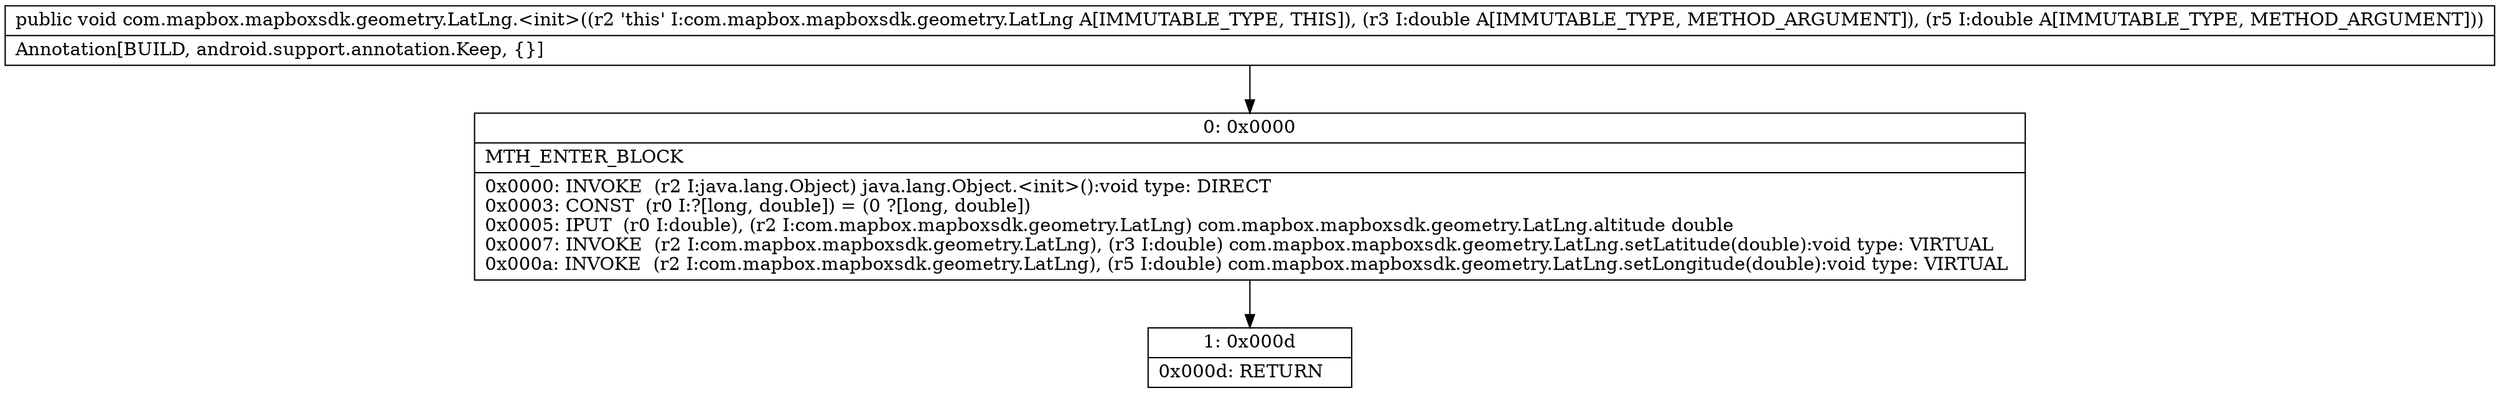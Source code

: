 digraph "CFG forcom.mapbox.mapboxsdk.geometry.LatLng.\<init\>(DD)V" {
Node_0 [shape=record,label="{0\:\ 0x0000|MTH_ENTER_BLOCK\l|0x0000: INVOKE  (r2 I:java.lang.Object) java.lang.Object.\<init\>():void type: DIRECT \l0x0003: CONST  (r0 I:?[long, double]) = (0 ?[long, double]) \l0x0005: IPUT  (r0 I:double), (r2 I:com.mapbox.mapboxsdk.geometry.LatLng) com.mapbox.mapboxsdk.geometry.LatLng.altitude double \l0x0007: INVOKE  (r2 I:com.mapbox.mapboxsdk.geometry.LatLng), (r3 I:double) com.mapbox.mapboxsdk.geometry.LatLng.setLatitude(double):void type: VIRTUAL \l0x000a: INVOKE  (r2 I:com.mapbox.mapboxsdk.geometry.LatLng), (r5 I:double) com.mapbox.mapboxsdk.geometry.LatLng.setLongitude(double):void type: VIRTUAL \l}"];
Node_1 [shape=record,label="{1\:\ 0x000d|0x000d: RETURN   \l}"];
MethodNode[shape=record,label="{public void com.mapbox.mapboxsdk.geometry.LatLng.\<init\>((r2 'this' I:com.mapbox.mapboxsdk.geometry.LatLng A[IMMUTABLE_TYPE, THIS]), (r3 I:double A[IMMUTABLE_TYPE, METHOD_ARGUMENT]), (r5 I:double A[IMMUTABLE_TYPE, METHOD_ARGUMENT]))  | Annotation[BUILD, android.support.annotation.Keep, \{\}]\l}"];
MethodNode -> Node_0;
Node_0 -> Node_1;
}

